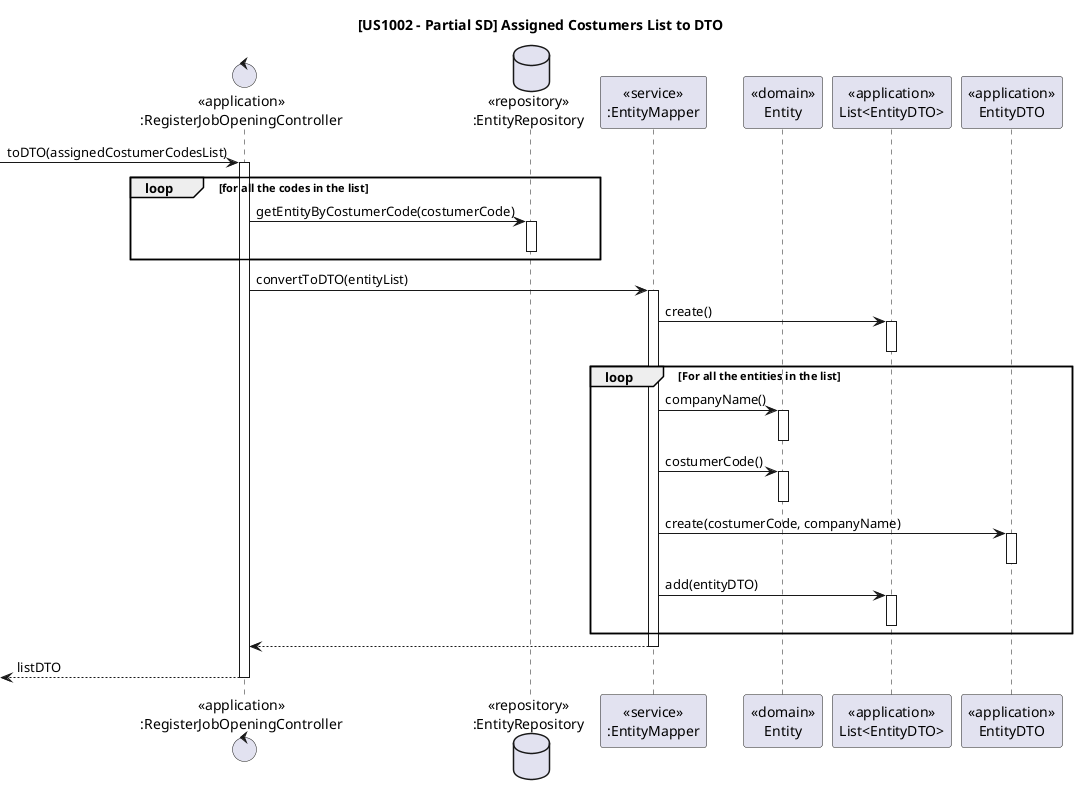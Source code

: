 @startuml US1002_partial_assigned_costumers_list_to_DTO
'https://plantuml.com/sequence-diagram

title [US1002 - Partial SD] Assigned Costumers List to DTO

control "<<application>>\n:RegisterJobOpeningController" as CTRL
database "<<repository>>\n:EntityRepository" as EntityRepository
participant "<<service>>\n:EntityMapper" as EntityMapper
participant "<<domain>>\nEntity" as Entity
participant "<<application>>\nList<EntityDTO>" as DTOList
participant "<<application>>\nEntityDTO" as DTO


-> CTRL : toDTO(assignedCostumerCodesList)

activate CTRL

    loop for all the codes in the list
    CTRL -> EntityRepository : getEntityByCostumerCode(costumerCode)
        activate EntityRepository
        deactivate EntityRepository
    end loop

    CTRL -> EntityMapper : convertToDTO(entityList)
    activate EntityMapper

        EntityMapper -> DTOList : create()
        activate DTOList
        deactivate DTOList

        loop For all the entities in the list

            EntityMapper -> Entity : companyName()
            activate Entity
            deactivate Entity

            EntityMapper -> Entity : costumerCode()
            activate Entity
            deactivate Entity

            EntityMapper -> DTO : create(costumerCode, companyName)
            activate DTO
            deactivate DTO

            EntityMapper -> DTOList : add(entityDTO)
            activate DTOList
            deactivate DTOList

        end loop




        EntityMapper --> CTRL

    deactivate EntityMapper

<-- CTRL : listDTO

deactivate CTRL

@enduml